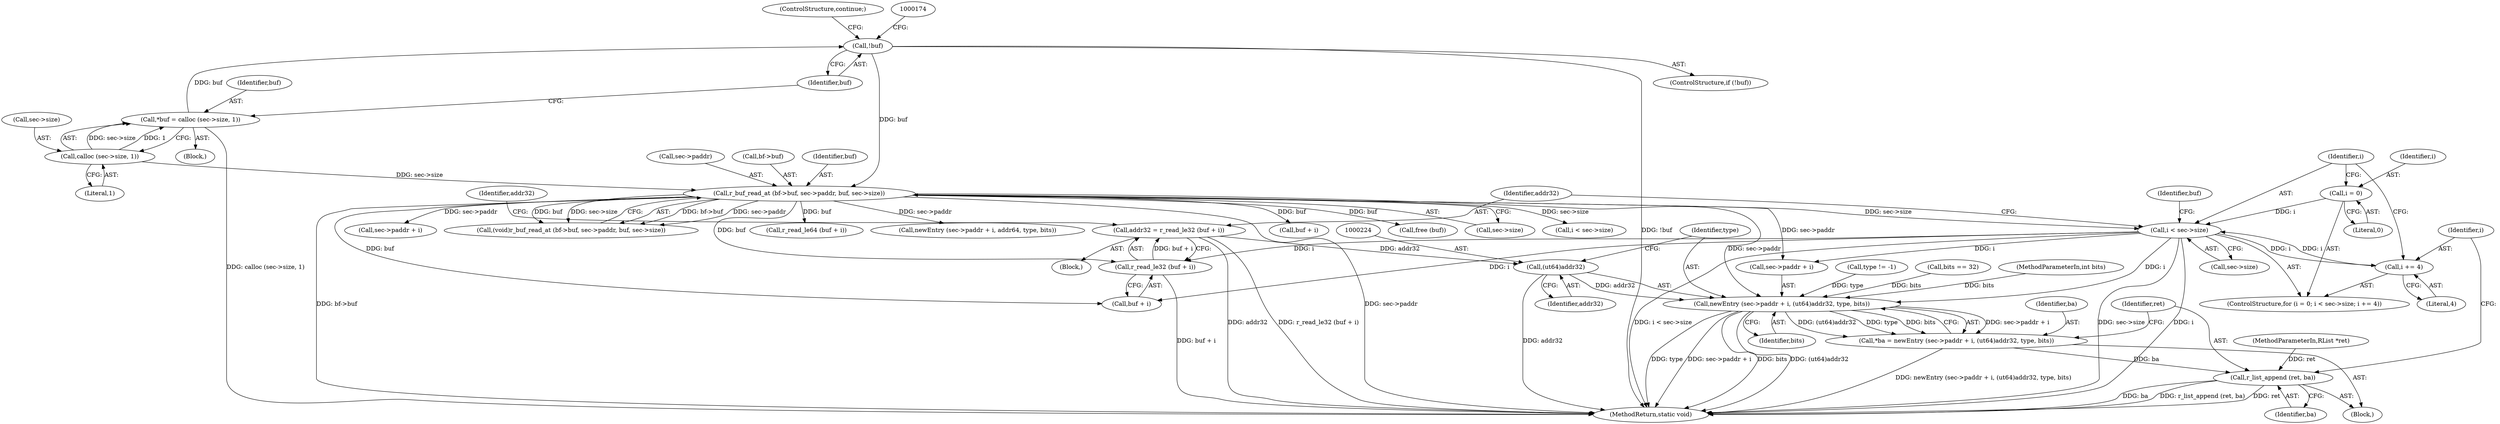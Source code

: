 digraph "0_radare2_1f37c04f2a762500222dda2459e6a04646feeedf@API" {
"1000205" [label="(Call,addr32 = r_read_le32 (buf + i))"];
"1000207" [label="(Call,r_read_le32 (buf + i))"];
"1000175" [label="(Call,r_buf_read_at (bf->buf, sec->paddr, buf, sec->size))"];
"1000169" [label="(Call,!buf)"];
"1000161" [label="(Call,*buf = calloc (sec->size, 1))"];
"1000163" [label="(Call,calloc (sec->size, 1))"];
"1000195" [label="(Call,i < sec->size)"];
"1000200" [label="(Call,i += 4)"];
"1000192" [label="(Call,i = 0)"];
"1000223" [label="(Call,(ut64)addr32)"];
"1000217" [label="(Call,newEntry (sec->paddr + i, (ut64)addr32, type, bits))"];
"1000215" [label="(Call,*ba = newEntry (sec->paddr + i, (ut64)addr32, type, bits))"];
"1000228" [label="(Call,r_list_append (ret, ba))"];
"1000182" [label="(Identifier,buf)"];
"1000197" [label="(Call,sec->size)"];
"1000175" [label="(Call,r_buf_read_at (bf->buf, sec->paddr, buf, sec->size))"];
"1000250" [label="(Call,buf + i)"];
"1000196" [label="(Identifier,i)"];
"1000191" [label="(ControlStructure,for (i = 0; i < sec->size; i += 4))"];
"1000212" [label="(Identifier,addr32)"];
"1000223" [label="(Call,(ut64)addr32)"];
"1000167" [label="(Literal,1)"];
"1000194" [label="(Literal,0)"];
"1000215" [label="(Call,*ba = newEntry (sec->paddr + i, (ut64)addr32, type, bits))"];
"1000249" [label="(Call,r_read_le64 (buf + i))"];
"1000205" [label="(Call,addr32 = r_read_le32 (buf + i))"];
"1000206" [label="(Identifier,addr32)"];
"1000225" [label="(Identifier,addr32)"];
"1000155" [label="(Call,type != -1)"];
"1000213" [label="(Block,)"];
"1000161" [label="(Call,*buf = calloc (sec->size, 1))"];
"1000164" [label="(Call,sec->size)"];
"1000271" [label="(Call,free (buf))"];
"1000216" [label="(Identifier,ba)"];
"1000169" [label="(Call,!buf)"];
"1000203" [label="(Block,)"];
"1000200" [label="(Call,i += 4)"];
"1000230" [label="(Identifier,ba)"];
"1000183" [label="(Call,sec->size)"];
"1000237" [label="(Call,i < sec->size)"];
"1000217" [label="(Call,newEntry (sec->paddr + i, (ut64)addr32, type, bits))"];
"1000229" [label="(Identifier,ret)"];
"1000207" [label="(Call,r_read_le32 (buf + i))"];
"1000159" [label="(Block,)"];
"1000187" [label="(Call,bits == 32)"];
"1000162" [label="(Identifier,buf)"];
"1000168" [label="(ControlStructure,if (!buf))"];
"1000103" [label="(MethodParameterIn,int bits)"];
"1000163" [label="(Call,calloc (sec->size, 1))"];
"1000102" [label="(MethodParameterIn,RList *ret)"];
"1000228" [label="(Call,r_list_append (ret, ba))"];
"1000202" [label="(Literal,4)"];
"1000275" [label="(MethodReturn,static void)"];
"1000195" [label="(Call,i < sec->size)"];
"1000272" [label="(Identifier,buf)"];
"1000201" [label="(Identifier,i)"];
"1000179" [label="(Call,sec->paddr)"];
"1000226" [label="(Identifier,type)"];
"1000176" [label="(Call,bf->buf)"];
"1000192" [label="(Call,i = 0)"];
"1000170" [label="(Identifier,buf)"];
"1000260" [label="(Call,sec->paddr + i)"];
"1000173" [label="(Call,(void)r_buf_read_at (bf->buf, sec->paddr, buf, sec->size))"];
"1000218" [label="(Call,sec->paddr + i)"];
"1000259" [label="(Call,newEntry (sec->paddr + i, addr64, type, bits))"];
"1000172" [label="(ControlStructure,continue;)"];
"1000208" [label="(Call,buf + i)"];
"1000193" [label="(Identifier,i)"];
"1000227" [label="(Identifier,bits)"];
"1000205" -> "1000203"  [label="AST: "];
"1000205" -> "1000207"  [label="CFG: "];
"1000206" -> "1000205"  [label="AST: "];
"1000207" -> "1000205"  [label="AST: "];
"1000212" -> "1000205"  [label="CFG: "];
"1000205" -> "1000275"  [label="DDG: addr32"];
"1000205" -> "1000275"  [label="DDG: r_read_le32 (buf + i)"];
"1000207" -> "1000205"  [label="DDG: buf + i"];
"1000205" -> "1000223"  [label="DDG: addr32"];
"1000207" -> "1000208"  [label="CFG: "];
"1000208" -> "1000207"  [label="AST: "];
"1000207" -> "1000275"  [label="DDG: buf + i"];
"1000175" -> "1000207"  [label="DDG: buf"];
"1000195" -> "1000207"  [label="DDG: i"];
"1000175" -> "1000173"  [label="AST: "];
"1000175" -> "1000183"  [label="CFG: "];
"1000176" -> "1000175"  [label="AST: "];
"1000179" -> "1000175"  [label="AST: "];
"1000182" -> "1000175"  [label="AST: "];
"1000183" -> "1000175"  [label="AST: "];
"1000173" -> "1000175"  [label="CFG: "];
"1000175" -> "1000275"  [label="DDG: sec->paddr"];
"1000175" -> "1000275"  [label="DDG: bf->buf"];
"1000175" -> "1000173"  [label="DDG: bf->buf"];
"1000175" -> "1000173"  [label="DDG: sec->paddr"];
"1000175" -> "1000173"  [label="DDG: buf"];
"1000175" -> "1000173"  [label="DDG: sec->size"];
"1000169" -> "1000175"  [label="DDG: buf"];
"1000163" -> "1000175"  [label="DDG: sec->size"];
"1000175" -> "1000195"  [label="DDG: sec->size"];
"1000175" -> "1000208"  [label="DDG: buf"];
"1000175" -> "1000217"  [label="DDG: sec->paddr"];
"1000175" -> "1000218"  [label="DDG: sec->paddr"];
"1000175" -> "1000237"  [label="DDG: sec->size"];
"1000175" -> "1000249"  [label="DDG: buf"];
"1000175" -> "1000250"  [label="DDG: buf"];
"1000175" -> "1000259"  [label="DDG: sec->paddr"];
"1000175" -> "1000260"  [label="DDG: sec->paddr"];
"1000175" -> "1000271"  [label="DDG: buf"];
"1000169" -> "1000168"  [label="AST: "];
"1000169" -> "1000170"  [label="CFG: "];
"1000170" -> "1000169"  [label="AST: "];
"1000172" -> "1000169"  [label="CFG: "];
"1000174" -> "1000169"  [label="CFG: "];
"1000169" -> "1000275"  [label="DDG: !buf"];
"1000161" -> "1000169"  [label="DDG: buf"];
"1000161" -> "1000159"  [label="AST: "];
"1000161" -> "1000163"  [label="CFG: "];
"1000162" -> "1000161"  [label="AST: "];
"1000163" -> "1000161"  [label="AST: "];
"1000170" -> "1000161"  [label="CFG: "];
"1000161" -> "1000275"  [label="DDG: calloc (sec->size, 1)"];
"1000163" -> "1000161"  [label="DDG: sec->size"];
"1000163" -> "1000161"  [label="DDG: 1"];
"1000163" -> "1000167"  [label="CFG: "];
"1000164" -> "1000163"  [label="AST: "];
"1000167" -> "1000163"  [label="AST: "];
"1000195" -> "1000191"  [label="AST: "];
"1000195" -> "1000197"  [label="CFG: "];
"1000196" -> "1000195"  [label="AST: "];
"1000197" -> "1000195"  [label="AST: "];
"1000206" -> "1000195"  [label="CFG: "];
"1000272" -> "1000195"  [label="CFG: "];
"1000195" -> "1000275"  [label="DDG: i < sec->size"];
"1000195" -> "1000275"  [label="DDG: sec->size"];
"1000195" -> "1000275"  [label="DDG: i"];
"1000200" -> "1000195"  [label="DDG: i"];
"1000192" -> "1000195"  [label="DDG: i"];
"1000195" -> "1000200"  [label="DDG: i"];
"1000195" -> "1000208"  [label="DDG: i"];
"1000195" -> "1000217"  [label="DDG: i"];
"1000195" -> "1000218"  [label="DDG: i"];
"1000200" -> "1000191"  [label="AST: "];
"1000200" -> "1000202"  [label="CFG: "];
"1000201" -> "1000200"  [label="AST: "];
"1000202" -> "1000200"  [label="AST: "];
"1000196" -> "1000200"  [label="CFG: "];
"1000192" -> "1000191"  [label="AST: "];
"1000192" -> "1000194"  [label="CFG: "];
"1000193" -> "1000192"  [label="AST: "];
"1000194" -> "1000192"  [label="AST: "];
"1000196" -> "1000192"  [label="CFG: "];
"1000223" -> "1000217"  [label="AST: "];
"1000223" -> "1000225"  [label="CFG: "];
"1000224" -> "1000223"  [label="AST: "];
"1000225" -> "1000223"  [label="AST: "];
"1000226" -> "1000223"  [label="CFG: "];
"1000223" -> "1000275"  [label="DDG: addr32"];
"1000223" -> "1000217"  [label="DDG: addr32"];
"1000217" -> "1000215"  [label="AST: "];
"1000217" -> "1000227"  [label="CFG: "];
"1000218" -> "1000217"  [label="AST: "];
"1000226" -> "1000217"  [label="AST: "];
"1000227" -> "1000217"  [label="AST: "];
"1000215" -> "1000217"  [label="CFG: "];
"1000217" -> "1000275"  [label="DDG: bits"];
"1000217" -> "1000275"  [label="DDG: (ut64)addr32"];
"1000217" -> "1000275"  [label="DDG: type"];
"1000217" -> "1000275"  [label="DDG: sec->paddr + i"];
"1000217" -> "1000215"  [label="DDG: sec->paddr + i"];
"1000217" -> "1000215"  [label="DDG: (ut64)addr32"];
"1000217" -> "1000215"  [label="DDG: type"];
"1000217" -> "1000215"  [label="DDG: bits"];
"1000155" -> "1000217"  [label="DDG: type"];
"1000187" -> "1000217"  [label="DDG: bits"];
"1000103" -> "1000217"  [label="DDG: bits"];
"1000215" -> "1000213"  [label="AST: "];
"1000216" -> "1000215"  [label="AST: "];
"1000229" -> "1000215"  [label="CFG: "];
"1000215" -> "1000275"  [label="DDG: newEntry (sec->paddr + i, (ut64)addr32, type, bits)"];
"1000215" -> "1000228"  [label="DDG: ba"];
"1000228" -> "1000213"  [label="AST: "];
"1000228" -> "1000230"  [label="CFG: "];
"1000229" -> "1000228"  [label="AST: "];
"1000230" -> "1000228"  [label="AST: "];
"1000201" -> "1000228"  [label="CFG: "];
"1000228" -> "1000275"  [label="DDG: r_list_append (ret, ba)"];
"1000228" -> "1000275"  [label="DDG: ret"];
"1000228" -> "1000275"  [label="DDG: ba"];
"1000102" -> "1000228"  [label="DDG: ret"];
}

